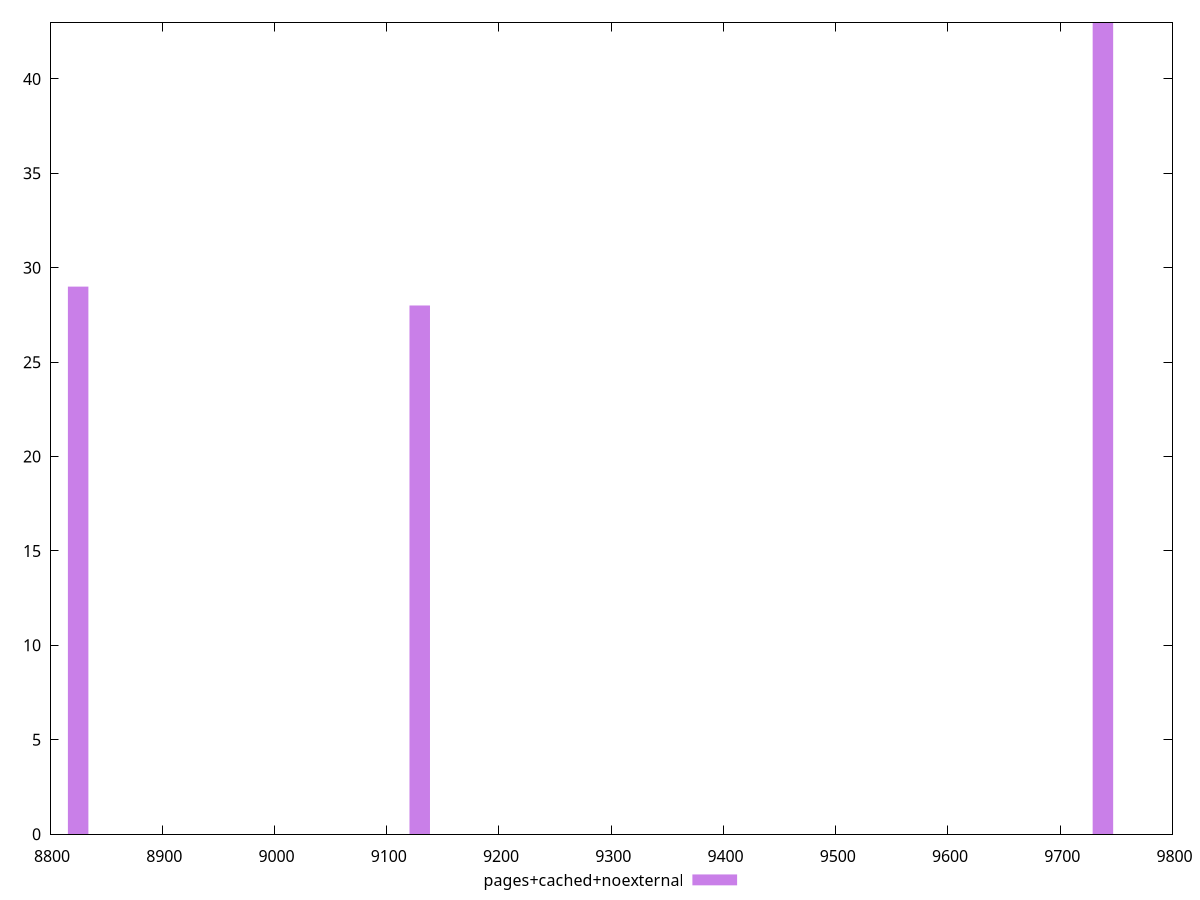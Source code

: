 $_pagesCachedNoexternal <<EOF
9738.00410229686 43
9129.378845903306 28
8825.06621770653 29
EOF
$_pagesCachedNoexternalNojs <<EOF
EOF
set key outside below
set terminal pngcairo
set output "report_00006_2020-11-02T20-21-41.718Z/largest-contentful-paint/largest-contentful-paint_pages+cached+noexternal_pages+cached+noexternal+nojs+hist.png"
set boxwidth 18.258757691806604
set style fill transparent solid 0.5 noborder
set yrange [0:43]
plot $_pagesCachedNoexternal title "pages+cached+noexternal" with boxes ,